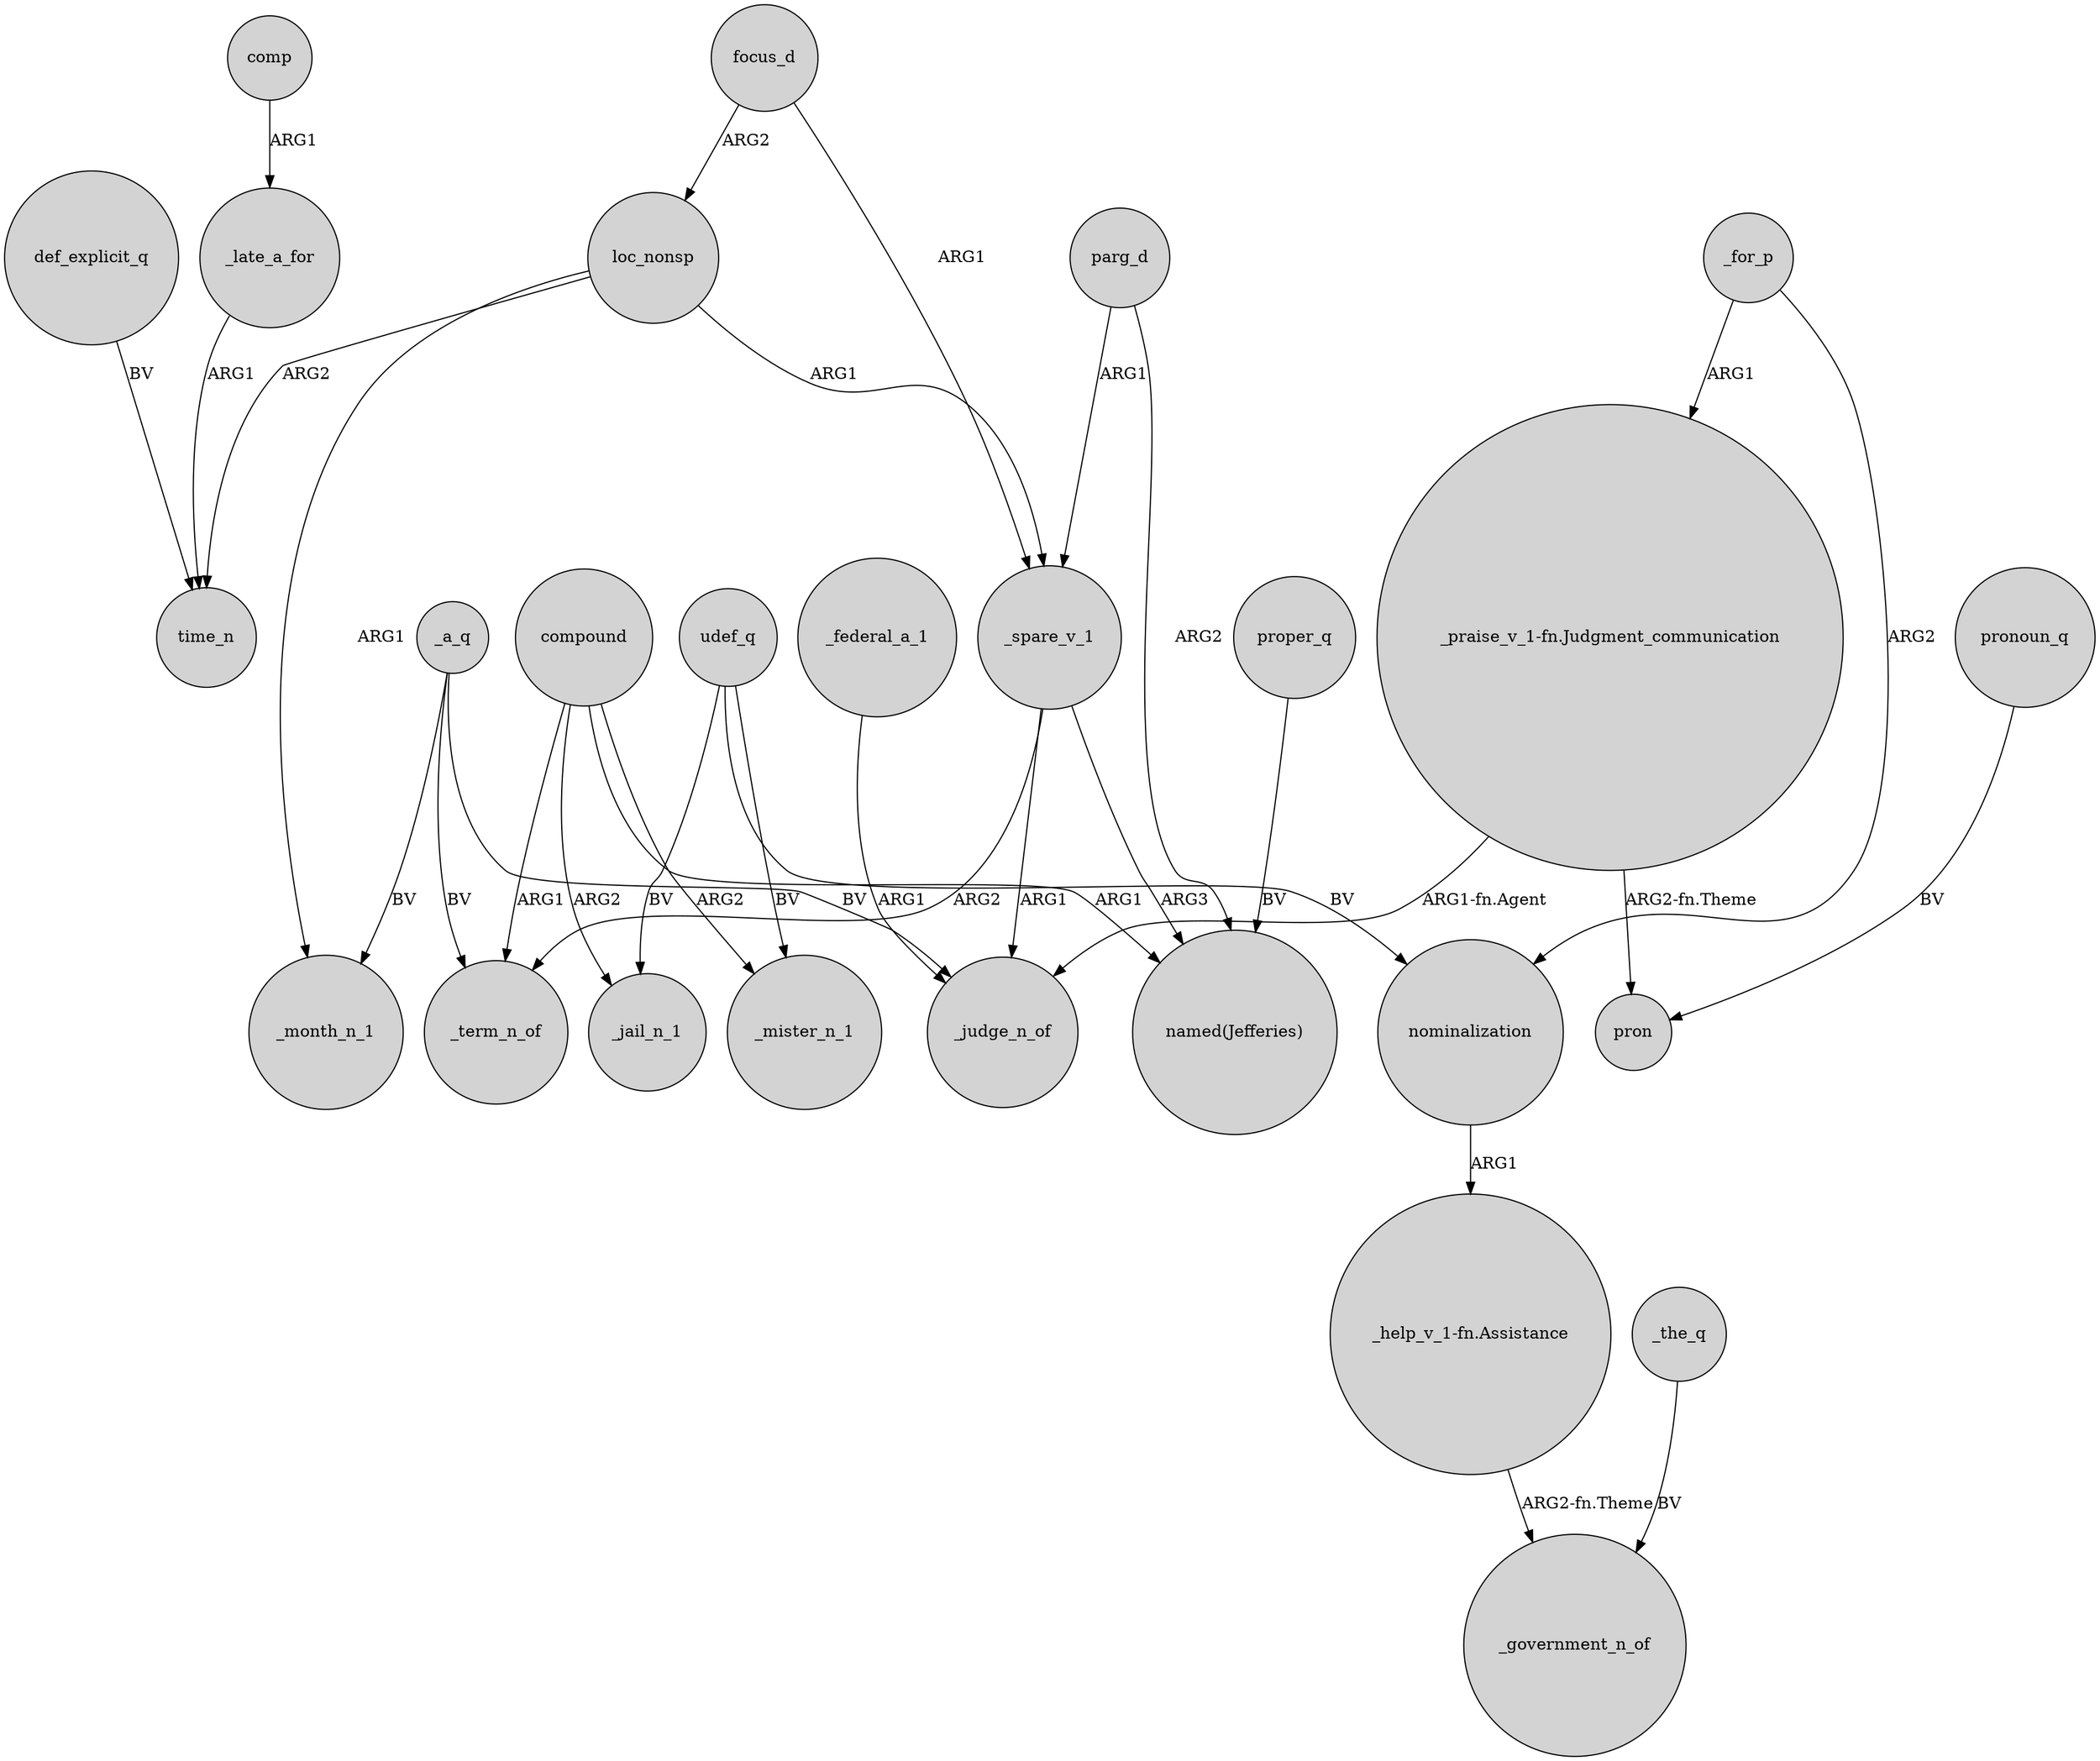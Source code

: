 digraph {
	node [shape=circle style=filled]
	compound -> _term_n_of [label=ARG1]
	focus_d -> loc_nonsp [label=ARG2]
	udef_q -> _jail_n_1 [label=BV]
	comp -> _late_a_for [label=ARG1]
	compound -> _jail_n_1 [label=ARG2]
	_spare_v_1 -> _judge_n_of [label=ARG1]
	def_explicit_q -> time_n [label=BV]
	loc_nonsp -> _month_n_1 [label=ARG1]
	_spare_v_1 -> _term_n_of [label=ARG2]
	compound -> _mister_n_1 [label=ARG2]
	focus_d -> _spare_v_1 [label=ARG1]
	_for_p -> nominalization [label=ARG2]
	udef_q -> _mister_n_1 [label=BV]
	parg_d -> _spare_v_1 [label=ARG1]
	loc_nonsp -> time_n [label=ARG2]
	_a_q -> _judge_n_of [label=BV]
	pronoun_q -> pron [label=BV]
	"_praise_v_1-fn.Judgment_communication" -> _judge_n_of [label="ARG1-fn.Agent"]
	_spare_v_1 -> "named(Jefferies)" [label=ARG3]
	"_help_v_1-fn.Assistance" -> _government_n_of [label="ARG2-fn.Theme"]
	udef_q -> nominalization [label=BV]
	compound -> "named(Jefferies)" [label=ARG1]
	parg_d -> "named(Jefferies)" [label=ARG2]
	_a_q -> _term_n_of [label=BV]
	_the_q -> _government_n_of [label=BV]
	nominalization -> "_help_v_1-fn.Assistance" [label=ARG1]
	_a_q -> _month_n_1 [label=BV]
	_federal_a_1 -> _judge_n_of [label=ARG1]
	_late_a_for -> time_n [label=ARG1]
	loc_nonsp -> _spare_v_1 [label=ARG1]
	proper_q -> "named(Jefferies)" [label=BV]
	_for_p -> "_praise_v_1-fn.Judgment_communication" [label=ARG1]
	"_praise_v_1-fn.Judgment_communication" -> pron [label="ARG2-fn.Theme"]
}
